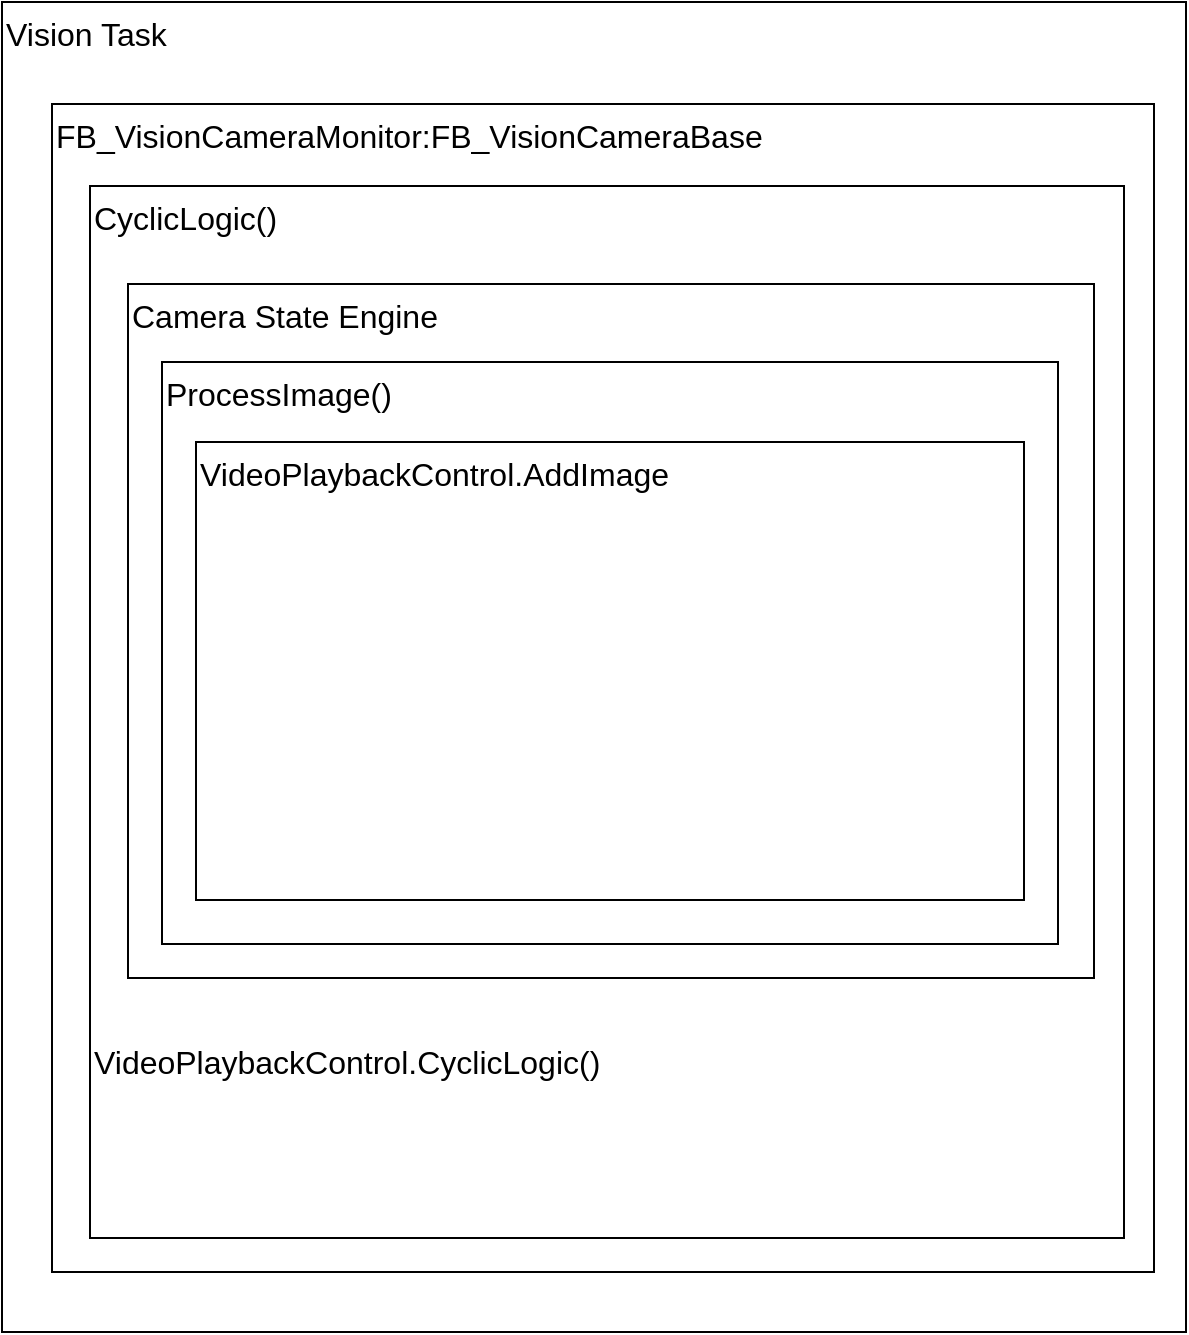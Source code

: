 <mxfile version="21.6.5" type="device">
  <diagram name="Page-1" id="BdfBqy5E8suxvyjmO8KK">
    <mxGraphModel dx="2362" dy="1366" grid="0" gridSize="10" guides="1" tooltips="1" connect="1" arrows="1" fold="1" page="0" pageScale="1" pageWidth="1100" pageHeight="850" math="0" shadow="0">
      <root>
        <mxCell id="0" />
        <mxCell id="1" parent="0" />
        <mxCell id="0Wpm7n9Ylp2ZLUTAbepn-1" value="Vision Task" style="rounded=0;whiteSpace=wrap;html=1;fontSize=16;verticalAlign=top;align=left;" vertex="1" parent="1">
          <mxGeometry x="-408" y="-181" width="592" height="665" as="geometry" />
        </mxCell>
        <mxCell id="0Wpm7n9Ylp2ZLUTAbepn-2" value="FB_VisionCameraMonitor:FB_VisionCameraBase&lt;br&gt;&lt;br&gt;" style="rounded=0;whiteSpace=wrap;html=1;fontSize=16;verticalAlign=top;align=left;" vertex="1" parent="1">
          <mxGeometry x="-383" y="-130" width="551" height="584" as="geometry" />
        </mxCell>
        <mxCell id="0Wpm7n9Ylp2ZLUTAbepn-3" value="CyclicLogic()&lt;br&gt;&lt;br&gt;&lt;br&gt;&lt;br&gt;&lt;br&gt;&lt;br&gt;&lt;br&gt;&lt;br&gt;&lt;br&gt;&lt;br&gt;&lt;br&gt;&lt;br&gt;&lt;br&gt;&lt;br&gt;&lt;br&gt;&lt;br&gt;&lt;br&gt;&lt;br&gt;&lt;br&gt;&lt;br&gt;&lt;br&gt;&lt;br&gt;VideoPlaybackControl.CyclicLogic()" style="rounded=0;whiteSpace=wrap;html=1;fontSize=16;verticalAlign=top;align=left;" vertex="1" parent="1">
          <mxGeometry x="-364" y="-89" width="517" height="526" as="geometry" />
        </mxCell>
        <mxCell id="0Wpm7n9Ylp2ZLUTAbepn-4" value="Camera State Engine&lt;br&gt;&lt;br&gt;" style="rounded=0;whiteSpace=wrap;html=1;fontSize=16;verticalAlign=top;align=left;" vertex="1" parent="1">
          <mxGeometry x="-345" y="-40" width="483" height="347" as="geometry" />
        </mxCell>
        <mxCell id="0Wpm7n9Ylp2ZLUTAbepn-6" value="ProcessImage()" style="rounded=0;whiteSpace=wrap;html=1;fontSize=16;verticalAlign=top;align=left;" vertex="1" parent="1">
          <mxGeometry x="-328" y="-1" width="448" height="291" as="geometry" />
        </mxCell>
        <mxCell id="0Wpm7n9Ylp2ZLUTAbepn-7" value="VideoPlaybackControl.AddImage" style="rounded=0;whiteSpace=wrap;html=1;fontSize=16;verticalAlign=top;align=left;" vertex="1" parent="1">
          <mxGeometry x="-311" y="39" width="414" height="229" as="geometry" />
        </mxCell>
      </root>
    </mxGraphModel>
  </diagram>
</mxfile>
